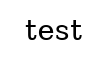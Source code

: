 graph G{ nodesep=0.5; ordering=out; splines=ortho; label="test
"; node[fontsize=14, fontname="Consolas"];
edge[fontsize=14, fontname="Consolas"];
}